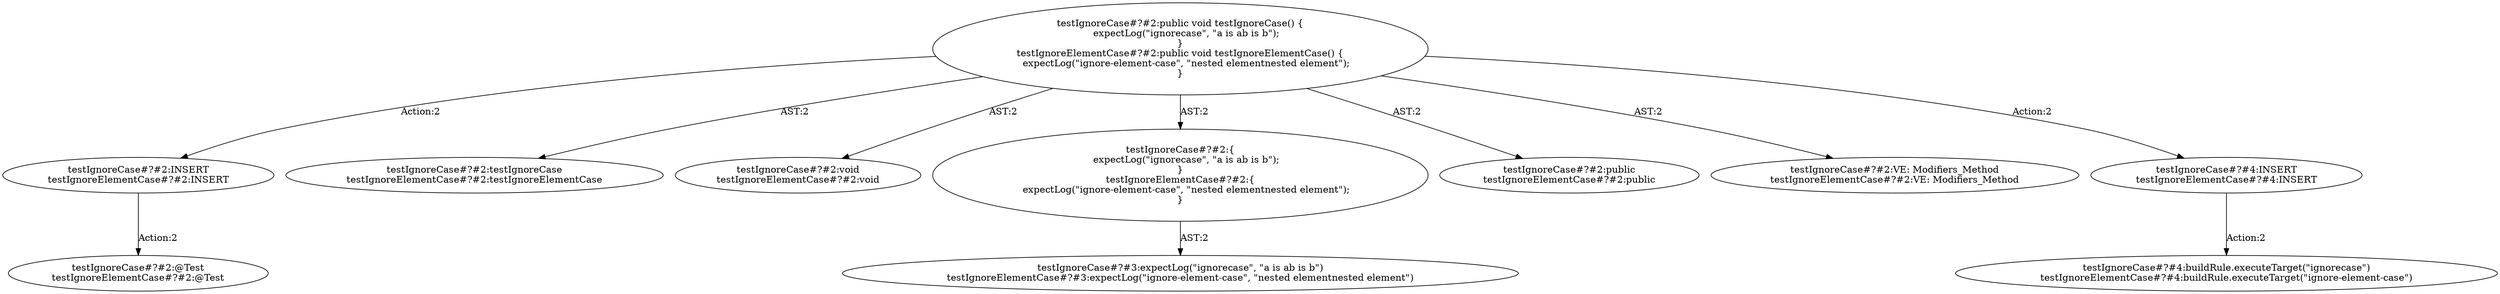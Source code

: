 digraph "Pattern" {
0 [label="testIgnoreCase#?#2:INSERT
testIgnoreElementCase#?#2:INSERT" shape=ellipse]
1 [label="testIgnoreCase#?#2:public void testIgnoreCase() \{
    expectLog(\"ignorecase\", \"a is ab is b\");
\}
testIgnoreElementCase#?#2:public void testIgnoreElementCase() \{
    expectLog(\"ignore-element-case\", \"nested elementnested element\");
\}" shape=ellipse]
2 [label="testIgnoreCase#?#2:testIgnoreCase
testIgnoreElementCase#?#2:testIgnoreElementCase" shape=ellipse]
3 [label="testIgnoreCase#?#2:void
testIgnoreElementCase#?#2:void" shape=ellipse]
4 [label="testIgnoreCase#?#2:\{
    expectLog(\"ignorecase\", \"a is ab is b\");
\}
testIgnoreElementCase#?#2:\{
    expectLog(\"ignore-element-case\", \"nested elementnested element\");
\}" shape=ellipse]
5 [label="testIgnoreCase#?#3:expectLog(\"ignorecase\", \"a is ab is b\")
testIgnoreElementCase#?#3:expectLog(\"ignore-element-case\", \"nested elementnested element\")" shape=ellipse]
6 [label="testIgnoreCase#?#2:public
testIgnoreElementCase#?#2:public" shape=ellipse]
7 [label="testIgnoreCase#?#2:VE: Modifiers_Method
testIgnoreElementCase#?#2:VE: Modifiers_Method" shape=ellipse]
8 [label="testIgnoreCase#?#4:INSERT
testIgnoreElementCase#?#4:INSERT" shape=ellipse]
9 [label="testIgnoreCase#?#4:buildRule.executeTarget(\"ignorecase\")
testIgnoreElementCase#?#4:buildRule.executeTarget(\"ignore-element-case\")" shape=ellipse]
10 [label="testIgnoreCase#?#2:@Test
testIgnoreElementCase#?#2:@Test" shape=ellipse]
0 -> 10 [label="Action:2"];
1 -> 0 [label="Action:2"];
1 -> 2 [label="AST:2"];
1 -> 3 [label="AST:2"];
1 -> 4 [label="AST:2"];
1 -> 6 [label="AST:2"];
1 -> 7 [label="AST:2"];
1 -> 8 [label="Action:2"];
4 -> 5 [label="AST:2"];
8 -> 9 [label="Action:2"];
}